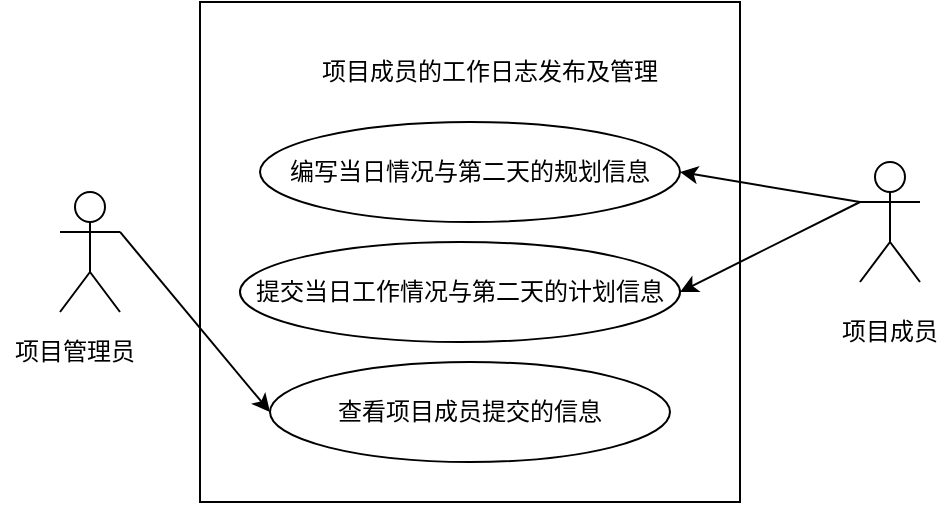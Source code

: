 <mxfile version="22.0.8" type="github">
  <diagram name="第 1 页" id="IJGNeAdM7Tea42_YAxJk">
    <mxGraphModel dx="929" dy="620" grid="1" gridSize="10" guides="1" tooltips="1" connect="1" arrows="1" fold="1" page="1" pageScale="1" pageWidth="827" pageHeight="1169" math="0" shadow="0">
      <root>
        <mxCell id="0" />
        <mxCell id="1" parent="0" />
        <mxCell id="xBmGIYDeRm3E4qfXy4Qc-1" value="" style="rounded=0;whiteSpace=wrap;html=1;" vertex="1" parent="1">
          <mxGeometry x="310" y="170" width="270" height="250" as="geometry" />
        </mxCell>
        <mxCell id="xBmGIYDeRm3E4qfXy4Qc-2" value="项目成员的工作日志发布及管理" style="text;html=1;strokeColor=none;fillColor=none;align=center;verticalAlign=middle;whiteSpace=wrap;rounded=0;" vertex="1" parent="1">
          <mxGeometry x="360" y="190" width="190" height="30" as="geometry" />
        </mxCell>
        <mxCell id="xBmGIYDeRm3E4qfXy4Qc-3" value="编写当日情况与第二天的规划信息" style="ellipse;whiteSpace=wrap;html=1;" vertex="1" parent="1">
          <mxGeometry x="340" y="230" width="210" height="50" as="geometry" />
        </mxCell>
        <mxCell id="xBmGIYDeRm3E4qfXy4Qc-4" value="提交当日工作情况与第二天的计划信息" style="ellipse;whiteSpace=wrap;html=1;" vertex="1" parent="1">
          <mxGeometry x="330" y="290" width="220" height="50" as="geometry" />
        </mxCell>
        <mxCell id="xBmGIYDeRm3E4qfXy4Qc-5" value="查看项目成员提交的信息" style="ellipse;whiteSpace=wrap;html=1;" vertex="1" parent="1">
          <mxGeometry x="345" y="350" width="200" height="50" as="geometry" />
        </mxCell>
        <mxCell id="xBmGIYDeRm3E4qfXy4Qc-6" value="Actor" style="shape=umlActor;verticalLabelPosition=bottom;verticalAlign=top;html=1;outlineConnect=0;fontColor=none;noLabel=1;" vertex="1" parent="1">
          <mxGeometry x="240" y="265" width="30" height="60" as="geometry" />
        </mxCell>
        <mxCell id="xBmGIYDeRm3E4qfXy4Qc-7" value="Actor" style="shape=umlActor;verticalLabelPosition=bottom;verticalAlign=top;html=1;outlineConnect=0;fontColor=none;noLabel=1;" vertex="1" parent="1">
          <mxGeometry x="640" y="250" width="30" height="60" as="geometry" />
        </mxCell>
        <mxCell id="xBmGIYDeRm3E4qfXy4Qc-8" value="项目管理员" style="text;html=1;strokeColor=none;fillColor=none;align=center;verticalAlign=middle;whiteSpace=wrap;rounded=0;" vertex="1" parent="1">
          <mxGeometry x="210" y="330" width="75" height="30" as="geometry" />
        </mxCell>
        <mxCell id="xBmGIYDeRm3E4qfXy4Qc-9" value="项目成员" style="text;html=1;strokeColor=none;fillColor=none;align=center;verticalAlign=middle;whiteSpace=wrap;rounded=0;" vertex="1" parent="1">
          <mxGeometry x="625" y="320" width="60" height="30" as="geometry" />
        </mxCell>
        <mxCell id="xBmGIYDeRm3E4qfXy4Qc-10" value="" style="endArrow=classic;html=1;rounded=0;exitX=1;exitY=0.333;exitDx=0;exitDy=0;exitPerimeter=0;entryX=0;entryY=0.5;entryDx=0;entryDy=0;" edge="1" parent="1" source="xBmGIYDeRm3E4qfXy4Qc-6" target="xBmGIYDeRm3E4qfXy4Qc-5">
          <mxGeometry width="50" height="50" relative="1" as="geometry">
            <mxPoint x="280" y="290" as="sourcePoint" />
            <mxPoint x="340" y="250" as="targetPoint" />
          </mxGeometry>
        </mxCell>
        <mxCell id="xBmGIYDeRm3E4qfXy4Qc-11" value="" style="endArrow=classic;html=1;rounded=0;entryX=1;entryY=0.5;entryDx=0;entryDy=0;exitX=0;exitY=0.333;exitDx=0;exitDy=0;exitPerimeter=0;" edge="1" parent="1" source="xBmGIYDeRm3E4qfXy4Qc-7" target="xBmGIYDeRm3E4qfXy4Qc-3">
          <mxGeometry width="50" height="50" relative="1" as="geometry">
            <mxPoint x="390" y="350" as="sourcePoint" />
            <mxPoint x="440" y="300" as="targetPoint" />
          </mxGeometry>
        </mxCell>
        <mxCell id="xBmGIYDeRm3E4qfXy4Qc-12" value="" style="endArrow=classic;html=1;rounded=0;entryX=1;entryY=0.5;entryDx=0;entryDy=0;" edge="1" parent="1" target="xBmGIYDeRm3E4qfXy4Qc-4">
          <mxGeometry width="50" height="50" relative="1" as="geometry">
            <mxPoint x="640" y="270" as="sourcePoint" />
            <mxPoint x="720" y="380" as="targetPoint" />
          </mxGeometry>
        </mxCell>
      </root>
    </mxGraphModel>
  </diagram>
</mxfile>
